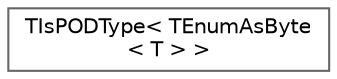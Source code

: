 digraph "Graphical Class Hierarchy"
{
 // INTERACTIVE_SVG=YES
 // LATEX_PDF_SIZE
  bgcolor="transparent";
  edge [fontname=Helvetica,fontsize=10,labelfontname=Helvetica,labelfontsize=10];
  node [fontname=Helvetica,fontsize=10,shape=box,height=0.2,width=0.4];
  rankdir="LR";
  Node0 [id="Node000000",label="TIsPODType\< TEnumAsByte\l\< T \> \>",height=0.2,width=0.4,color="grey40", fillcolor="white", style="filled",URL="$dd/d29/structTIsPODType_3_01TEnumAsByte_3_01T_01_4_01_4.html",tooltip=" "];
}
